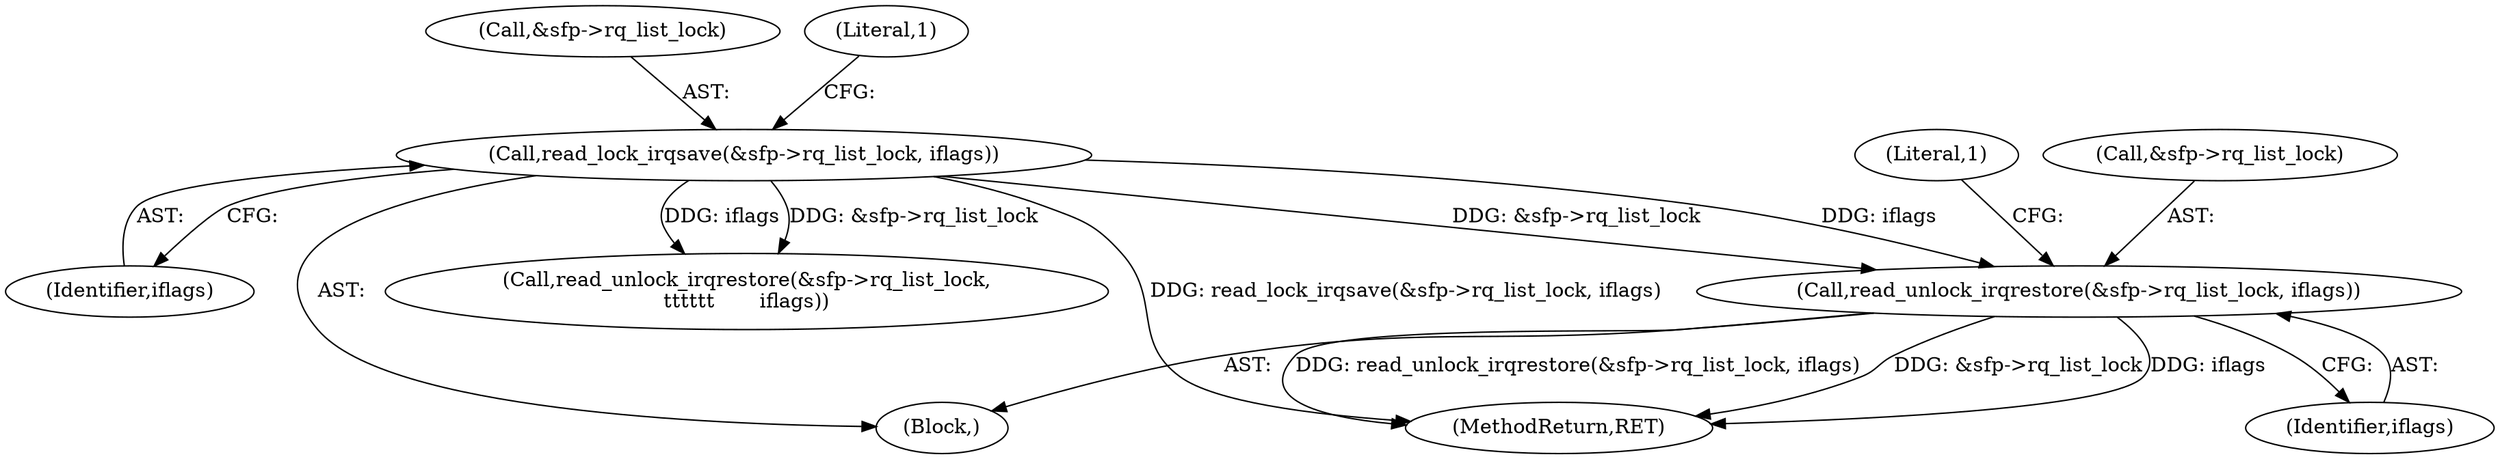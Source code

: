 digraph "0_linux_3e0097499839e0fe3af380410eababe5a47c4cf9_0@API" {
"1000554" [label="(Call,read_unlock_irqrestore(&sfp->rq_list_lock, iflags))"];
"1000520" [label="(Call,read_lock_irqsave(&sfp->rq_list_lock, iflags))"];
"1000520" [label="(Call,read_lock_irqsave(&sfp->rq_list_lock, iflags))"];
"1000521" [label="(Call,&sfp->rq_list_lock)"];
"1000530" [label="(Literal,1)"];
"1000562" [label="(Literal,1)"];
"1000167" [label="(Block,)"];
"1000554" [label="(Call,read_unlock_irqrestore(&sfp->rq_list_lock, iflags))"];
"1000555" [label="(Call,&sfp->rq_list_lock)"];
"1000525" [label="(Identifier,iflags)"];
"1001060" [label="(MethodReturn,RET)"];
"1000539" [label="(Call,read_unlock_irqrestore(&sfp->rq_list_lock,\n\t\t\t\t\t\t       iflags))"];
"1000559" [label="(Identifier,iflags)"];
"1000554" -> "1000167"  [label="AST: "];
"1000554" -> "1000559"  [label="CFG: "];
"1000555" -> "1000554"  [label="AST: "];
"1000559" -> "1000554"  [label="AST: "];
"1000562" -> "1000554"  [label="CFG: "];
"1000554" -> "1001060"  [label="DDG: read_unlock_irqrestore(&sfp->rq_list_lock, iflags)"];
"1000554" -> "1001060"  [label="DDG: &sfp->rq_list_lock"];
"1000554" -> "1001060"  [label="DDG: iflags"];
"1000520" -> "1000554"  [label="DDG: &sfp->rq_list_lock"];
"1000520" -> "1000554"  [label="DDG: iflags"];
"1000520" -> "1000167"  [label="AST: "];
"1000520" -> "1000525"  [label="CFG: "];
"1000521" -> "1000520"  [label="AST: "];
"1000525" -> "1000520"  [label="AST: "];
"1000530" -> "1000520"  [label="CFG: "];
"1000520" -> "1001060"  [label="DDG: read_lock_irqsave(&sfp->rq_list_lock, iflags)"];
"1000520" -> "1000539"  [label="DDG: &sfp->rq_list_lock"];
"1000520" -> "1000539"  [label="DDG: iflags"];
}
